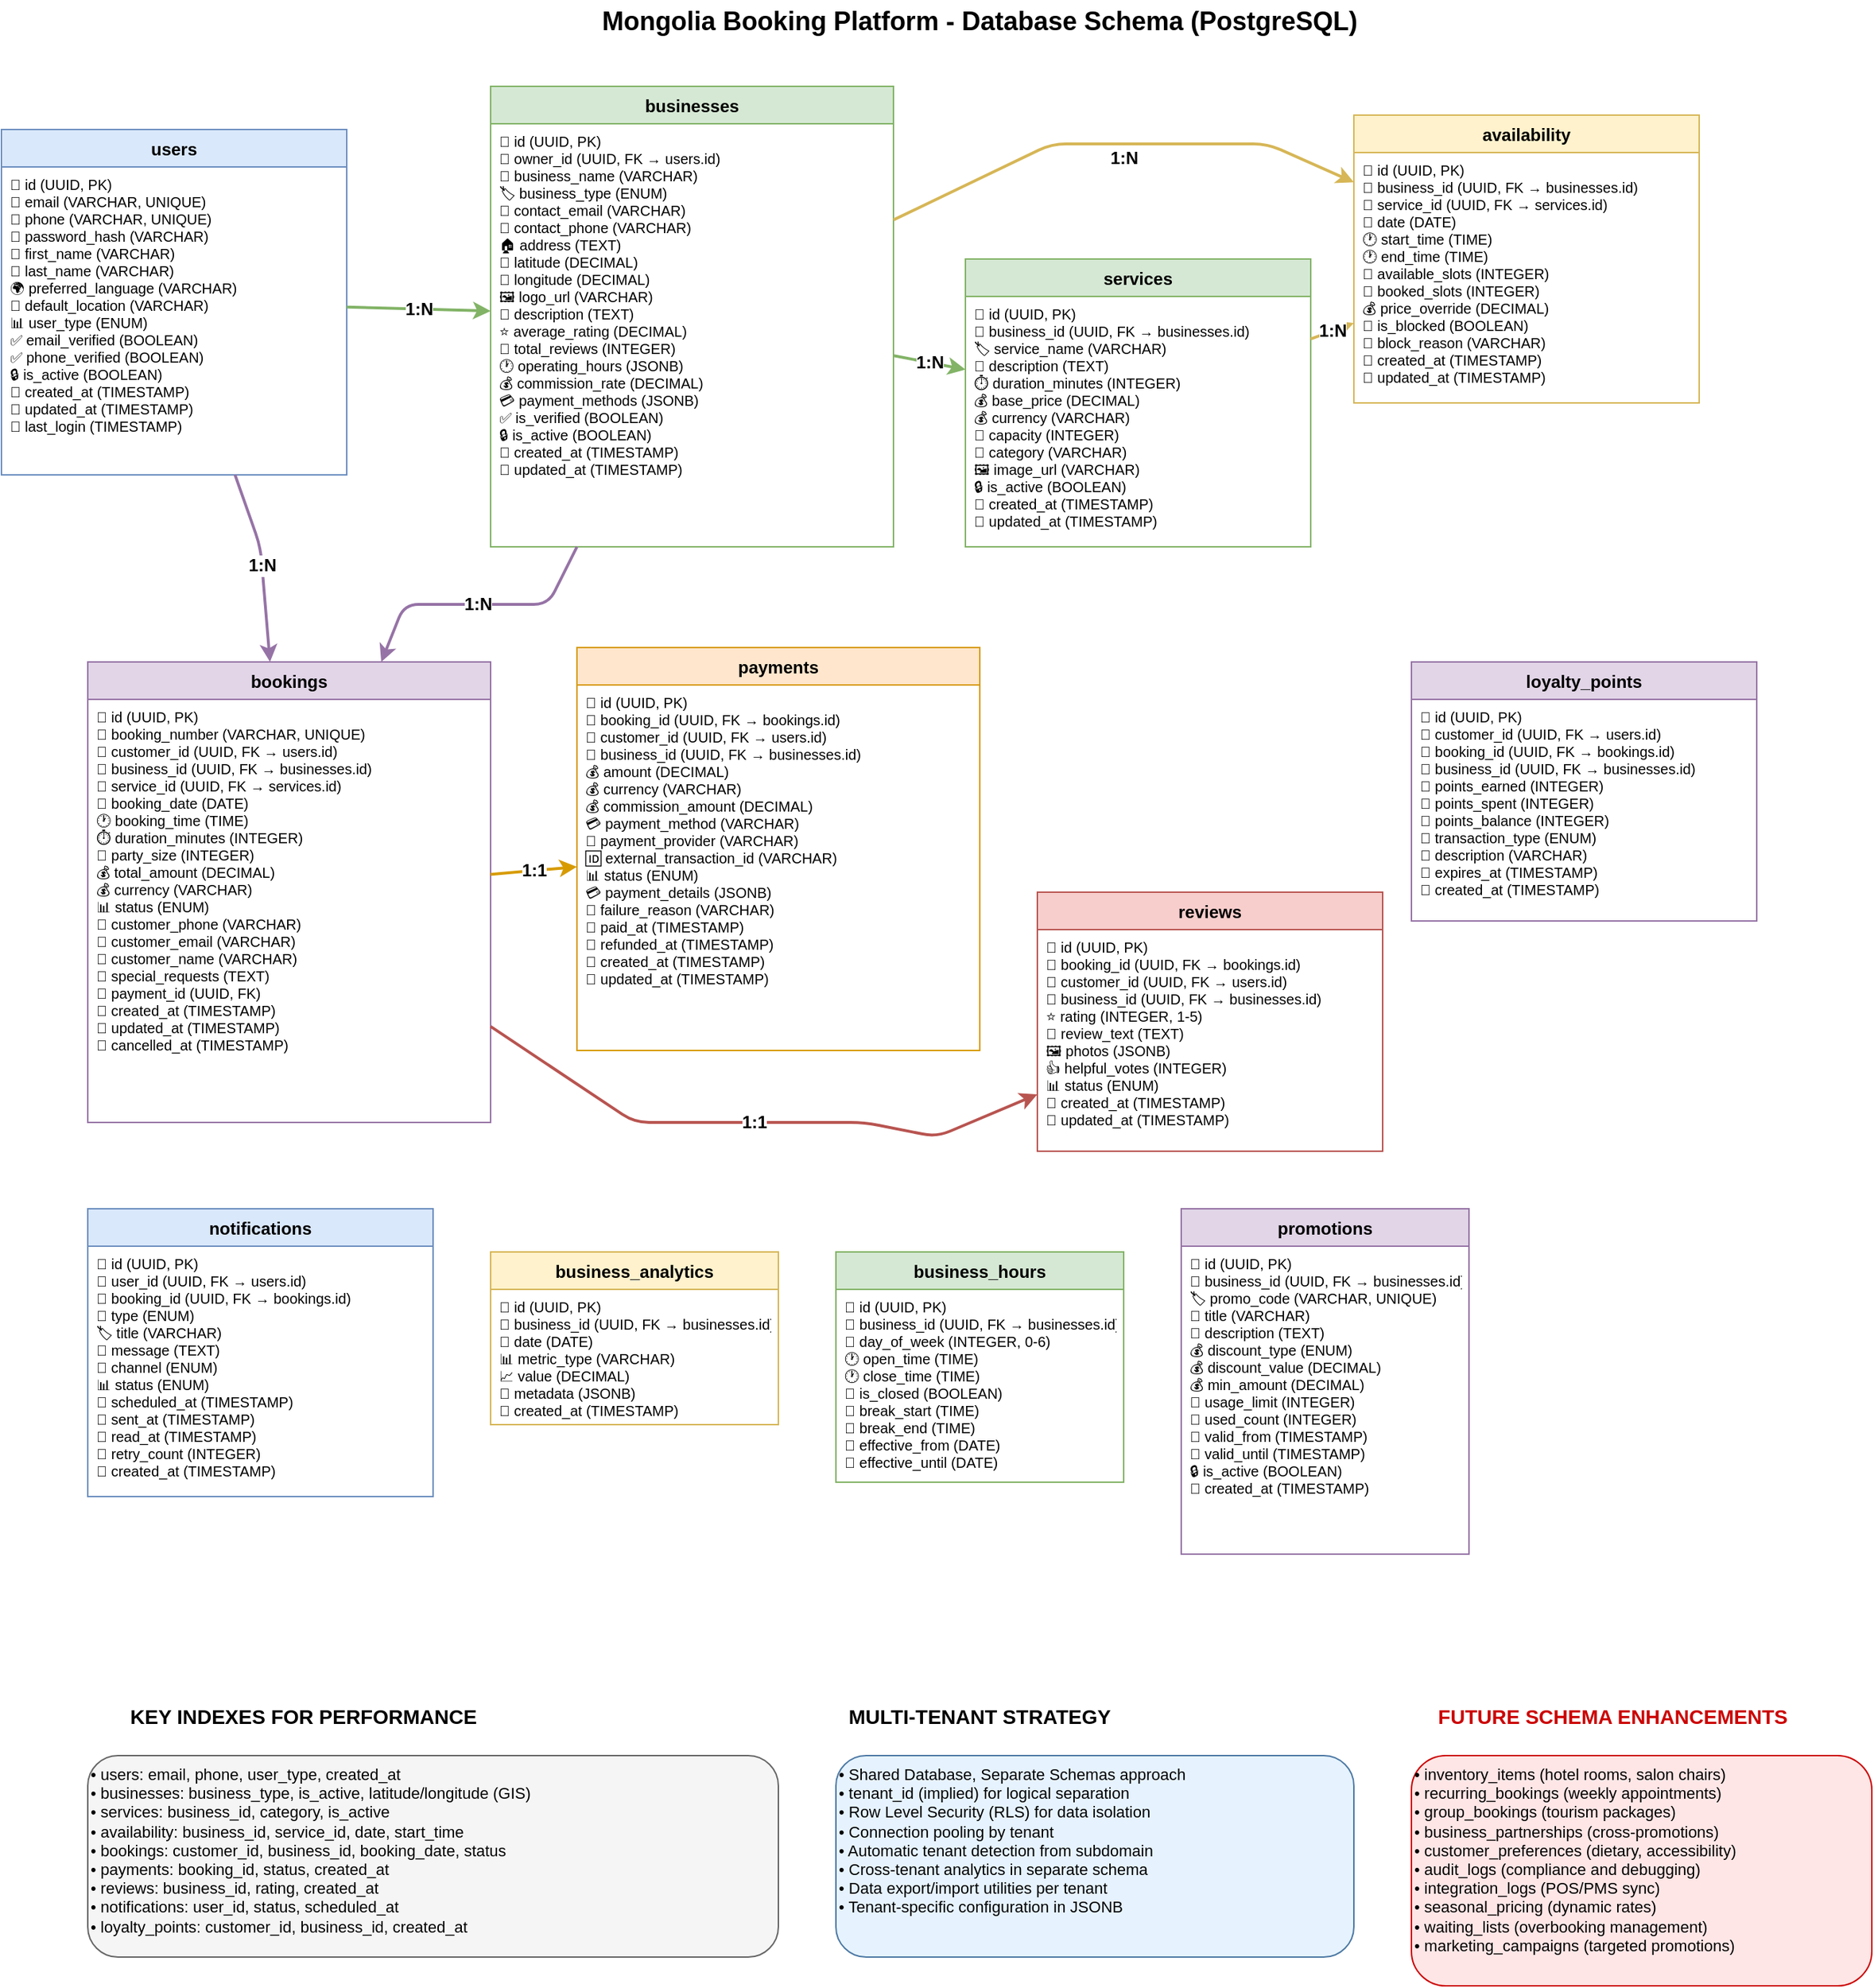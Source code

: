 <mxfile version="28.2.0">
  <diagram name="Database Schema" id="db-schema">
    <mxGraphModel dx="1426" dy="824" grid="1" gridSize="10" guides="1" tooltips="1" connect="1" arrows="1" fold="1" page="1" pageScale="1" pageWidth="1400" pageHeight="1600" math="0" shadow="0">
      <root>
        <mxCell id="0" />
        <mxCell id="1" parent="0" />
        <mxCell id="2" value="Mongolia Booking Platform - Database Schema (PostgreSQL)" style="text;html=1;strokeColor=none;fillColor=none;align=center;verticalAlign=middle;whiteSpace=wrap;rounded=0;fontSize=18;fontStyle=1;" parent="1" vertex="1">
          <mxGeometry x="420" y="20" width="560" height="30" as="geometry" />
        </mxCell>
        <mxCell id="3" value="users" style="swimlane;fontStyle=1;align=center;verticalAlign=top;childLayout=stackLayout;horizontal=1;startSize=26;horizontalStack=0;resizeParent=1;resizeParentMax=0;resizeLast=0;collapsible=1;marginBottom=0;fillColor=#dae8fc;strokeColor=#6c8ebf;" parent="1" vertex="1">
          <mxGeometry x="20" y="110" width="240" height="240" as="geometry" />
        </mxCell>
        <mxCell id="4" value="🔑 id (UUID, PK)&#xa;📧 email (VARCHAR, UNIQUE)&#xa;📱 phone (VARCHAR, UNIQUE)&#xa;🔐 password_hash (VARCHAR)&#xa;👤 first_name (VARCHAR)&#xa;👤 last_name (VARCHAR)&#xa;🌍 preferred_language (VARCHAR)&#xa;📍 default_location (VARCHAR)&#xa;📊 user_type (ENUM)&#xa;✅ email_verified (BOOLEAN)&#xa;✅ phone_verified (BOOLEAN)&#xa;🔒 is_active (BOOLEAN)&#xa;📅 created_at (TIMESTAMP)&#xa;📅 updated_at (TIMESTAMP)&#xa;📅 last_login (TIMESTAMP)" style="text;strokeColor=none;fillColor=none;align=left;verticalAlign=top;spacingLeft=4;spacingRight=4;overflow=hidden;rotatable=0;points=[[0,0.5],[1,0.5]];portConstraint=eastwest;fontSize=10;" parent="3" vertex="1">
          <mxGeometry y="26" width="240" height="214" as="geometry" />
        </mxCell>
        <mxCell id="5" value="businesses" style="swimlane;fontStyle=1;align=center;verticalAlign=top;childLayout=stackLayout;horizontal=1;startSize=26;horizontalStack=0;resizeParent=1;resizeParentMax=0;resizeLast=0;collapsible=1;marginBottom=0;fillColor=#d5e8d4;strokeColor=#82b366;" parent="1" vertex="1">
          <mxGeometry x="360" y="80" width="280" height="320" as="geometry" />
        </mxCell>
        <mxCell id="6" value="🔑 id (UUID, PK)&#xa;🔗 owner_id (UUID, FK → users.id)&#xa;🏢 business_name (VARCHAR)&#xa;🏷️ business_type (ENUM)&#xa;📧 contact_email (VARCHAR)&#xa;📱 contact_phone (VARCHAR)&#xa;🏠 address (TEXT)&#xa;📍 latitude (DECIMAL)&#xa;📍 longitude (DECIMAL)&#xa;🖼️ logo_url (VARCHAR)&#xa;📝 description (TEXT)&#xa;⭐ average_rating (DECIMAL)&#xa;🔢 total_reviews (INTEGER)&#xa;🕐 operating_hours (JSONB)&#xa;💰 commission_rate (DECIMAL)&#xa;💳 payment_methods (JSONB)&#xa;✅ is_verified (BOOLEAN)&#xa;🔒 is_active (BOOLEAN)&#xa;📅 created_at (TIMESTAMP)&#xa;📅 updated_at (TIMESTAMP)" style="text;strokeColor=none;fillColor=none;align=left;verticalAlign=top;spacingLeft=4;spacingRight=4;overflow=hidden;rotatable=0;points=[[0,0.5],[1,0.5]];portConstraint=eastwest;fontSize=10;" parent="5" vertex="1">
          <mxGeometry y="26" width="280" height="294" as="geometry" />
        </mxCell>
        <mxCell id="7" value="services" style="swimlane;fontStyle=1;align=center;verticalAlign=top;childLayout=stackLayout;horizontal=1;startSize=26;horizontalStack=0;resizeParent=1;resizeParentMax=0;resizeLast=0;collapsible=1;marginBottom=0;fillColor=#d5e8d4;strokeColor=#82b366;" parent="1" vertex="1">
          <mxGeometry x="690" y="200" width="240" height="200" as="geometry" />
        </mxCell>
        <mxCell id="8" value="🔑 id (UUID, PK)&#xa;🔗 business_id (UUID, FK → businesses.id)&#xa;🏷️ service_name (VARCHAR)&#xa;📝 description (TEXT)&#xa;⏱️ duration_minutes (INTEGER)&#xa;💰 base_price (DECIMAL)&#xa;💰 currency (VARCHAR)&#xa;👥 capacity (INTEGER)&#xa;🎯 category (VARCHAR)&#xa;🖼️ image_url (VARCHAR)&#xa;🔒 is_active (BOOLEAN)&#xa;📅 created_at (TIMESTAMP)&#xa;📅 updated_at (TIMESTAMP)" style="text;strokeColor=none;fillColor=none;align=left;verticalAlign=top;spacingLeft=4;spacingRight=4;overflow=hidden;rotatable=0;points=[[0,0.5],[1,0.5]];portConstraint=eastwest;fontSize=10;" parent="7" vertex="1">
          <mxGeometry y="26" width="240" height="174" as="geometry" />
        </mxCell>
        <mxCell id="9" value="availability" style="swimlane;fontStyle=1;align=center;verticalAlign=top;childLayout=stackLayout;horizontal=1;startSize=26;horizontalStack=0;resizeParent=1;resizeParentMax=0;resizeLast=0;collapsible=1;marginBottom=0;fillColor=#fff2cc;strokeColor=#d6b656;" parent="1" vertex="1">
          <mxGeometry x="960" y="100" width="240" height="200" as="geometry" />
        </mxCell>
        <mxCell id="10" value="🔑 id (UUID, PK)&#xa;🔗 business_id (UUID, FK → businesses.id)&#xa;🔗 service_id (UUID, FK → services.id)&#xa;📅 date (DATE)&#xa;🕐 start_time (TIME)&#xa;🕐 end_time (TIME)&#xa;👥 available_slots (INTEGER)&#xa;👥 booked_slots (INTEGER)&#xa;💰 price_override (DECIMAL)&#xa;🚫 is_blocked (BOOLEAN)&#xa;📝 block_reason (VARCHAR)&#xa;📅 created_at (TIMESTAMP)&#xa;📅 updated_at (TIMESTAMP)" style="text;strokeColor=none;fillColor=none;align=left;verticalAlign=top;spacingLeft=4;spacingRight=4;overflow=hidden;rotatable=0;points=[[0,0.5],[1,0.5]];portConstraint=eastwest;fontSize=10;" parent="9" vertex="1">
          <mxGeometry y="26" width="240" height="174" as="geometry" />
        </mxCell>
        <mxCell id="11" value="bookings" style="swimlane;fontStyle=1;align=center;verticalAlign=top;childLayout=stackLayout;horizontal=1;startSize=26;horizontalStack=0;resizeParent=1;resizeParentMax=0;resizeLast=0;collapsible=1;marginBottom=0;fillColor=#e1d5e7;strokeColor=#9673a6;" parent="1" vertex="1">
          <mxGeometry x="80" y="480" width="280" height="320" as="geometry" />
        </mxCell>
        <mxCell id="12" value="🔑 id (UUID, PK)&#xa;📝 booking_number (VARCHAR, UNIQUE)&#xa;🔗 customer_id (UUID, FK → users.id)&#xa;🔗 business_id (UUID, FK → businesses.id)&#xa;🔗 service_id (UUID, FK → services.id)&#xa;📅 booking_date (DATE)&#xa;🕐 booking_time (TIME)&#xa;⏱️ duration_minutes (INTEGER)&#xa;👥 party_size (INTEGER)&#xa;💰 total_amount (DECIMAL)&#xa;💰 currency (VARCHAR)&#xa;📊 status (ENUM)&#xa;📱 customer_phone (VARCHAR)&#xa;📧 customer_email (VARCHAR)&#xa;📝 customer_name (VARCHAR)&#xa;📝 special_requests (TEXT)&#xa;🔗 payment_id (UUID, FK)&#xa;📅 created_at (TIMESTAMP)&#xa;📅 updated_at (TIMESTAMP)&#xa;📅 cancelled_at (TIMESTAMP)" style="text;strokeColor=none;fillColor=none;align=left;verticalAlign=top;spacingLeft=4;spacingRight=4;overflow=hidden;rotatable=0;points=[[0,0.5],[1,0.5]];portConstraint=eastwest;fontSize=10;" parent="11" vertex="1">
          <mxGeometry y="26" width="280" height="294" as="geometry" />
        </mxCell>
        <mxCell id="13" value="payments" style="swimlane;fontStyle=1;align=center;verticalAlign=top;childLayout=stackLayout;horizontal=1;startSize=26;horizontalStack=0;resizeParent=1;resizeParentMax=0;resizeLast=0;collapsible=1;marginBottom=0;fillColor=#ffe6cc;strokeColor=#d79b00;" parent="1" vertex="1">
          <mxGeometry x="420" y="470" width="280" height="280" as="geometry" />
        </mxCell>
        <mxCell id="14" value="🔑 id (UUID, PK)&#xa;🔗 booking_id (UUID, FK → bookings.id)&#xa;🔗 customer_id (UUID, FK → users.id)&#xa;🔗 business_id (UUID, FK → businesses.id)&#xa;💰 amount (DECIMAL)&#xa;💰 currency (VARCHAR)&#xa;💰 commission_amount (DECIMAL)&#xa;💳 payment_method (VARCHAR)&#xa;🏦 payment_provider (VARCHAR)&#xa;🆔 external_transaction_id (VARCHAR)&#xa;📊 status (ENUM)&#xa;💳 payment_details (JSONB)&#xa;📝 failure_reason (VARCHAR)&#xa;📅 paid_at (TIMESTAMP)&#xa;📅 refunded_at (TIMESTAMP)&#xa;📅 created_at (TIMESTAMP)&#xa;📅 updated_at (TIMESTAMP)" style="text;strokeColor=none;fillColor=none;align=left;verticalAlign=top;spacingLeft=4;spacingRight=4;overflow=hidden;rotatable=0;points=[[0,0.5],[1,0.5]];portConstraint=eastwest;fontSize=10;" parent="13" vertex="1">
          <mxGeometry y="26" width="280" height="254" as="geometry" />
        </mxCell>
        <mxCell id="15" value="reviews" style="swimlane;fontStyle=1;align=center;verticalAlign=top;childLayout=stackLayout;horizontal=1;startSize=26;horizontalStack=0;resizeParent=1;resizeParentMax=0;resizeLast=0;collapsible=1;marginBottom=0;fillColor=#f8cecc;strokeColor=#b85450;" parent="1" vertex="1">
          <mxGeometry x="740" y="640" width="240" height="180" as="geometry" />
        </mxCell>
        <mxCell id="16" value="🔑 id (UUID, PK)&#xa;🔗 booking_id (UUID, FK → bookings.id)&#xa;🔗 customer_id (UUID, FK → users.id)&#xa;🔗 business_id (UUID, FK → businesses.id)&#xa;⭐ rating (INTEGER, 1-5)&#xa;📝 review_text (TEXT)&#xa;🖼️ photos (JSONB)&#xa;👍 helpful_votes (INTEGER)&#xa;📊 status (ENUM)&#xa;📅 created_at (TIMESTAMP)&#xa;📅 updated_at (TIMESTAMP)" style="text;strokeColor=none;fillColor=none;align=left;verticalAlign=top;spacingLeft=4;spacingRight=4;overflow=hidden;rotatable=0;points=[[0,0.5],[1,0.5]];portConstraint=eastwest;fontSize=10;" parent="15" vertex="1">
          <mxGeometry y="26" width="240" height="154" as="geometry" />
        </mxCell>
        <mxCell id="17" value="loyalty_points" style="swimlane;fontStyle=1;align=center;verticalAlign=top;childLayout=stackLayout;horizontal=1;startSize=26;horizontalStack=0;resizeParent=1;resizeParentMax=0;resizeLast=0;collapsible=1;marginBottom=0;fillColor=#e1d5e7;strokeColor=#9673a6;" parent="1" vertex="1">
          <mxGeometry x="1000" y="480" width="240" height="180" as="geometry" />
        </mxCell>
        <mxCell id="18" value="🔑 id (UUID, PK)&#xa;🔗 customer_id (UUID, FK → users.id)&#xa;🔗 booking_id (UUID, FK → bookings.id)&#xa;🔗 business_id (UUID, FK → businesses.id)&#xa;💎 points_earned (INTEGER)&#xa;💎 points_spent (INTEGER)&#xa;💎 points_balance (INTEGER)&#xa;📝 transaction_type (ENUM)&#xa;📝 description (VARCHAR)&#xa;📅 expires_at (TIMESTAMP)&#xa;📅 created_at (TIMESTAMP)" style="text;strokeColor=none;fillColor=none;align=left;verticalAlign=top;spacingLeft=4;spacingRight=4;overflow=hidden;rotatable=0;points=[[0,0.5],[1,0.5]];portConstraint=eastwest;fontSize=10;" parent="17" vertex="1">
          <mxGeometry y="26" width="240" height="154" as="geometry" />
        </mxCell>
        <mxCell id="19" value="notifications" style="swimlane;fontStyle=1;align=center;verticalAlign=top;childLayout=stackLayout;horizontal=1;startSize=26;horizontalStack=0;resizeParent=1;resizeParentMax=0;resizeLast=0;collapsible=1;marginBottom=0;fillColor=#dae8fc;strokeColor=#6c8ebf;" parent="1" vertex="1">
          <mxGeometry x="80" y="860" width="240" height="200" as="geometry" />
        </mxCell>
        <mxCell id="20" value="🔑 id (UUID, PK)&#xa;🔗 user_id (UUID, FK → users.id)&#xa;🔗 booking_id (UUID, FK → bookings.id)&#xa;📧 type (ENUM)&#xa;🏷️ title (VARCHAR)&#xa;📝 message (TEXT)&#xa;📱 channel (ENUM)&#xa;📊 status (ENUM)&#xa;📅 scheduled_at (TIMESTAMP)&#xa;📅 sent_at (TIMESTAMP)&#xa;📅 read_at (TIMESTAMP)&#xa;🔄 retry_count (INTEGER)&#xa;📅 created_at (TIMESTAMP)" style="text;strokeColor=none;fillColor=none;align=left;verticalAlign=top;spacingLeft=4;spacingRight=4;overflow=hidden;rotatable=0;points=[[0,0.5],[1,0.5]];portConstraint=eastwest;fontSize=10;" parent="19" vertex="1">
          <mxGeometry y="26" width="240" height="174" as="geometry" />
        </mxCell>
        <mxCell id="21" value="business_analytics" style="swimlane;fontStyle=1;align=center;verticalAlign=top;childLayout=stackLayout;horizontal=1;startSize=26;horizontalStack=0;resizeParent=1;resizeParentMax=0;resizeLast=0;collapsible=1;marginBottom=0;fillColor=#fff2cc;strokeColor=#d6b656;" parent="1" vertex="1">
          <mxGeometry x="360" y="890" width="200" height="120" as="geometry" />
        </mxCell>
        <mxCell id="22" value="🔑 id (UUID, PK)&#xa;🔗 business_id (UUID, FK → businesses.id)&#xa;📅 date (DATE)&#xa;📊 metric_type (VARCHAR)&#xa;📈 value (DECIMAL)&#xa;📝 metadata (JSONB)&#xa;📅 created_at (TIMESTAMP)" style="text;strokeColor=none;fillColor=none;align=left;verticalAlign=top;spacingLeft=4;spacingRight=4;overflow=hidden;rotatable=0;points=[[0,0.5],[1,0.5]];portConstraint=eastwest;fontSize=10;" parent="21" vertex="1">
          <mxGeometry y="26" width="200" height="94" as="geometry" />
        </mxCell>
        <mxCell id="23" value="business_hours" style="swimlane;fontStyle=1;align=center;verticalAlign=top;childLayout=stackLayout;horizontal=1;startSize=26;horizontalStack=0;resizeParent=1;resizeParentMax=0;resizeLast=0;collapsible=1;marginBottom=0;fillColor=#d5e8d4;strokeColor=#82b366;" parent="1" vertex="1">
          <mxGeometry x="600" y="890" width="200" height="160" as="geometry" />
        </mxCell>
        <mxCell id="24" value="🔑 id (UUID, PK)&#xa;🔗 business_id (UUID, FK → businesses.id)&#xa;📅 day_of_week (INTEGER, 0-6)&#xa;🕐 open_time (TIME)&#xa;🕐 close_time (TIME)&#xa;🚫 is_closed (BOOLEAN)&#xa;📝 break_start (TIME)&#xa;📝 break_end (TIME)&#xa;📅 effective_from (DATE)&#xa;📅 effective_until (DATE)" style="text;strokeColor=none;fillColor=none;align=left;verticalAlign=top;spacingLeft=4;spacingRight=4;overflow=hidden;rotatable=0;points=[[0,0.5],[1,0.5]];portConstraint=eastwest;fontSize=10;" parent="23" vertex="1">
          <mxGeometry y="26" width="200" height="134" as="geometry" />
        </mxCell>
        <mxCell id="25" value="promotions" style="swimlane;fontStyle=1;align=center;verticalAlign=top;childLayout=stackLayout;horizontal=1;startSize=26;horizontalStack=0;resizeParent=1;resizeParentMax=0;resizeLast=0;collapsible=1;marginBottom=0;fillColor=#e1d5e7;strokeColor=#9673a6;" parent="1" vertex="1">
          <mxGeometry x="840" y="860" width="200" height="240" as="geometry" />
        </mxCell>
        <mxCell id="26" value="🔑 id (UUID, PK)&#xa;🔗 business_id (UUID, FK → businesses.id)&#xa;🏷️ promo_code (VARCHAR, UNIQUE)&#xa;📝 title (VARCHAR)&#xa;📝 description (TEXT)&#xa;💰 discount_type (ENUM)&#xa;💰 discount_value (DECIMAL)&#xa;💰 min_amount (DECIMAL)&#xa;🔢 usage_limit (INTEGER)&#xa;🔢 used_count (INTEGER)&#xa;📅 valid_from (TIMESTAMP)&#xa;📅 valid_until (TIMESTAMP)&#xa;🔒 is_active (BOOLEAN)&#xa;📅 created_at (TIMESTAMP)" style="text;strokeColor=none;fillColor=none;align=left;verticalAlign=top;spacingLeft=4;spacingRight=4;overflow=hidden;rotatable=0;points=[[0,0.5],[1,0.5]];portConstraint=eastwest;fontSize=10;" parent="25" vertex="1">
          <mxGeometry y="26" width="200" height="214" as="geometry" />
        </mxCell>
        <mxCell id="27" value="1:N" style="endArrow=classic;html=1;fontSize=12;fontStyle=1;strokeWidth=2;strokeColor=#82b366;" parent="1" source="3" target="5" edge="1">
          <mxGeometry width="50" height="50" relative="1" as="geometry">
            <mxPoint x="320" y="200" as="sourcePoint" />
            <mxPoint x="360" y="200" as="targetPoint" />
          </mxGeometry>
        </mxCell>
        <mxCell id="28" value="1:N" style="endArrow=classic;html=1;fontSize=12;fontStyle=1;strokeWidth=2;strokeColor=#82b366;" parent="1" source="5" target="7" edge="1">
          <mxGeometry width="50" height="50" relative="1" as="geometry">
            <mxPoint x="640" y="200" as="sourcePoint" />
            <mxPoint x="680" y="200" as="targetPoint" />
          </mxGeometry>
        </mxCell>
        <mxCell id="29" value="1:N" style="endArrow=classic;html=1;fontSize=12;fontStyle=1;strokeWidth=2;strokeColor=#d6b656;" parent="1" source="5" target="9" edge="1">
          <mxGeometry x="0.019" y="-10" width="50" height="50" relative="1" as="geometry">
            <mxPoint x="640" y="150" as="sourcePoint" />
            <mxPoint x="960" y="150" as="targetPoint" />
            <Array as="points">
              <mxPoint x="750" y="120" />
              <mxPoint x="900" y="120" />
            </Array>
            <mxPoint as="offset" />
          </mxGeometry>
        </mxCell>
        <mxCell id="30" value="1:N" style="endArrow=classic;html=1;fontSize=12;fontStyle=1;strokeWidth=2;strokeColor=#d6b656;" parent="1" source="7" target="9" edge="1">
          <mxGeometry width="50" height="50" relative="1" as="geometry">
            <mxPoint x="920" y="180" as="sourcePoint" />
            <mxPoint x="960" y="180" as="targetPoint" />
          </mxGeometry>
        </mxCell>
        <mxCell id="31" value="1:N" style="endArrow=classic;html=1;fontSize=12;fontStyle=1;strokeWidth=2;strokeColor=#9673a6;" parent="1" source="3" target="11" edge="1">
          <mxGeometry width="50" height="50" relative="1" as="geometry">
            <mxPoint x="200" y="340" as="sourcePoint" />
            <mxPoint x="200" y="480" as="targetPoint" />
            <Array as="points">
              <mxPoint x="200" y="400" />
            </Array>
          </mxGeometry>
        </mxCell>
        <mxCell id="32" value="1:N" style="endArrow=classic;html=1;fontSize=12;fontStyle=1;strokeWidth=2;strokeColor=#9673a6;" parent="1" source="5" target="11" edge="1">
          <mxGeometry width="50" height="50" relative="1" as="geometry">
            <mxPoint x="400" y="400" as="sourcePoint" />
            <mxPoint x="300" y="480" as="targetPoint" />
            <Array as="points">
              <mxPoint x="400" y="440" />
              <mxPoint x="300" y="440" />
            </Array>
          </mxGeometry>
        </mxCell>
        <mxCell id="33" value="1:1" style="endArrow=classic;html=1;fontSize=12;fontStyle=1;strokeWidth=2;strokeColor=#d79b00;" parent="1" source="11" target="13" edge="1">
          <mxGeometry width="50" height="50" relative="1" as="geometry">
            <mxPoint x="360" y="640" as="sourcePoint" />
            <mxPoint x="400" y="620" as="targetPoint" />
          </mxGeometry>
        </mxCell>
        <mxCell id="34" value="1:1" style="endArrow=classic;html=1;fontSize=12;fontStyle=1;strokeWidth=2;strokeColor=#b85450;" parent="1" source="11" target="15" edge="1">
          <mxGeometry width="50" height="50" relative="1" as="geometry">
            <mxPoint x="360" y="700" as="sourcePoint" />
            <mxPoint x="720" y="590" as="targetPoint" />
            <Array as="points">
              <mxPoint x="460" y="800" />
              <mxPoint x="620" y="800" />
              <mxPoint x="670" y="810" />
            </Array>
          </mxGeometry>
        </mxCell>
        <mxCell id="35" value="KEY INDEXES FOR PERFORMANCE" style="text;html=1;strokeColor=none;fillColor=none;align=center;verticalAlign=middle;whiteSpace=wrap;rounded=0;fontSize=14;fontStyle=1;" parent="1" vertex="1">
          <mxGeometry x="80" y="1200" width="300" height="25" as="geometry" />
        </mxCell>
        <mxCell id="36" value="• users: email, phone, user_type, created_at&#xa;• businesses: business_type, is_active, latitude/longitude (GIS)&#xa;• services: business_id, category, is_active&#xa;• availability: business_id, service_id, date, start_time&#xa;• bookings: customer_id, business_id, booking_date, status&#xa;• payments: booking_id, status, created_at&#xa;• reviews: business_id, rating, created_at&#xa;• notifications: user_id, status, scheduled_at&#xa;• loyalty_points: customer_id, business_id, created_at" style="rounded=1;whiteSpace=wrap;html=1;fillColor=#f5f5f5;strokeColor=#666666;align=left;verticalAlign=top;fontSize=11;" parent="1" vertex="1">
          <mxGeometry x="80" y="1240" width="480" height="140" as="geometry" />
        </mxCell>
        <mxCell id="37" value="MULTI-TENANT STRATEGY" style="text;html=1;strokeColor=none;fillColor=none;align=center;verticalAlign=middle;whiteSpace=wrap;rounded=0;fontSize=14;fontStyle=1;" parent="1" vertex="1">
          <mxGeometry x="600" y="1200" width="200" height="25" as="geometry" />
        </mxCell>
        <mxCell id="38" value="• Shared Database, Separate Schemas approach&#xa;• tenant_id (implied) for logical separation&#xa;• Row Level Security (RLS) for data isolation&#xa;• Connection pooling by tenant&#xa;• Automatic tenant detection from subdomain&#xa;• Cross-tenant analytics in separate schema&#xa;• Data export/import utilities per tenant&#xa;• Tenant-specific configuration in JSONB" style="rounded=1;whiteSpace=wrap;html=1;fillColor=#e6f3ff;strokeColor=#4d79a4;align=left;verticalAlign=top;fontSize=11;" parent="1" vertex="1">
          <mxGeometry x="600" y="1240" width="360" height="140" as="geometry" />
        </mxCell>
        <mxCell id="39" value="FUTURE SCHEMA ENHANCEMENTS" style="text;html=1;strokeColor=none;fillColor=none;align=center;verticalAlign=middle;whiteSpace=wrap;rounded=0;fontSize=14;fontStyle=1;fontColor=#CC0000;" parent="1" vertex="1">
          <mxGeometry x="1000" y="1200" width="280" height="25" as="geometry" />
        </mxCell>
        <mxCell id="40" value="• inventory_items (hotel rooms, salon chairs)&#xa;• recurring_bookings (weekly appointments)&#xa;• group_bookings (tourism packages)&#xa;• business_partnerships (cross-promotions)&#xa;• customer_preferences (dietary, accessibility)&#xa;• audit_logs (compliance and debugging)&#xa;• integration_logs (POS/PMS sync)&#xa;• seasonal_pricing (dynamic rates)&#xa;• waiting_lists (overbooking management)&#xa;• marketing_campaigns (targeted promotions)" style="rounded=1;whiteSpace=wrap;html=1;fillColor=#ffe6e6;strokeColor=#cc0000;align=left;verticalAlign=top;fontSize=11;" parent="1" vertex="1">
          <mxGeometry x="1000" y="1240" width="320" height="160" as="geometry" />
        </mxCell>
      </root>
    </mxGraphModel>
  </diagram>
</mxfile>

